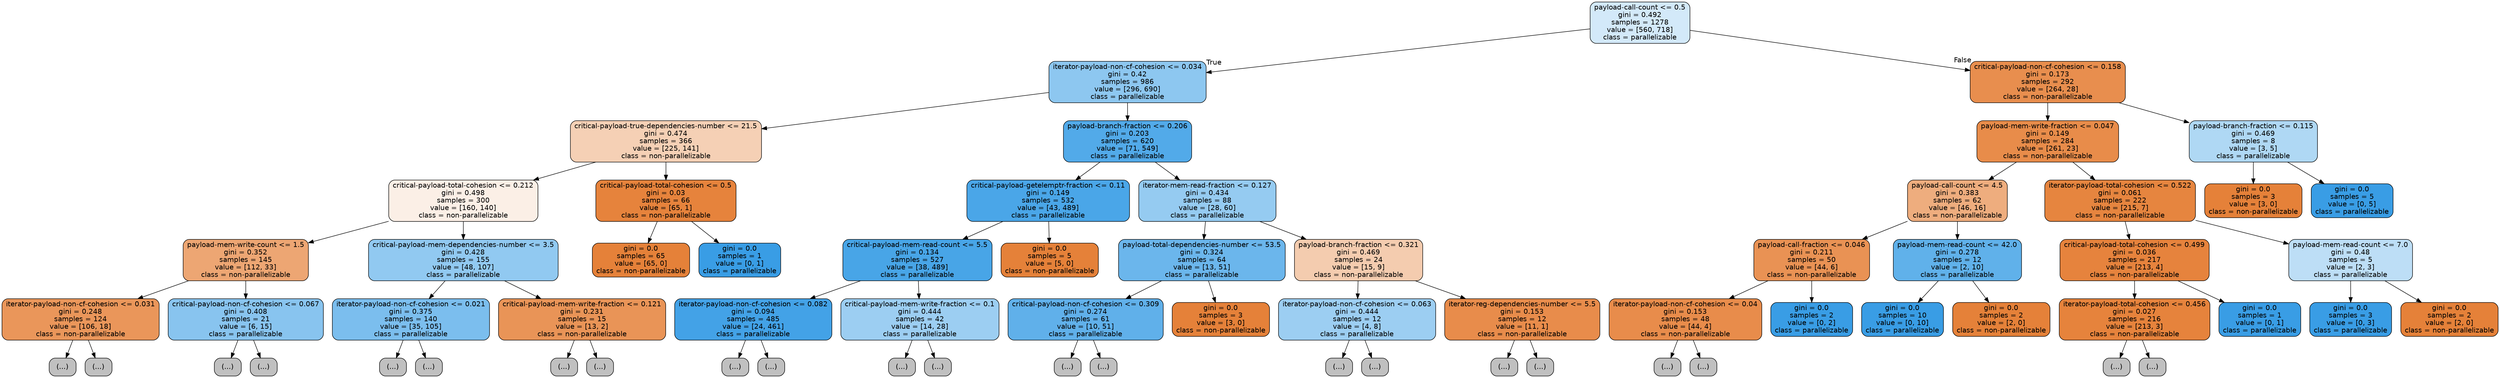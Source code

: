 digraph Tree {
node [shape=box, style="filled, rounded", color="black", fontname=helvetica] ;
edge [fontname=helvetica] ;
0 [label="payload-call-count <= 0.5\ngini = 0.492\nsamples = 1278\nvalue = [560, 718]\nclass = parallelizable", fillcolor="#399de538"] ;
1 [label="iterator-payload-non-cf-cohesion <= 0.034\ngini = 0.42\nsamples = 986\nvalue = [296, 690]\nclass = parallelizable", fillcolor="#399de592"] ;
0 -> 1 [labeldistance=2.5, labelangle=45, headlabel="True"] ;
2 [label="critical-payload-true-dependencies-number <= 21.5\ngini = 0.474\nsamples = 366\nvalue = [225, 141]\nclass = non-parallelizable", fillcolor="#e581395f"] ;
1 -> 2 ;
3 [label="critical-payload-total-cohesion <= 0.212\ngini = 0.498\nsamples = 300\nvalue = [160, 140]\nclass = non-parallelizable", fillcolor="#e5813920"] ;
2 -> 3 ;
4 [label="payload-mem-write-count <= 1.5\ngini = 0.352\nsamples = 145\nvalue = [112, 33]\nclass = non-parallelizable", fillcolor="#e58139b4"] ;
3 -> 4 ;
5 [label="iterator-payload-non-cf-cohesion <= 0.031\ngini = 0.248\nsamples = 124\nvalue = [106, 18]\nclass = non-parallelizable", fillcolor="#e58139d4"] ;
4 -> 5 ;
6 [label="(...)", fillcolor="#C0C0C0"] ;
5 -> 6 ;
21 [label="(...)", fillcolor="#C0C0C0"] ;
5 -> 21 ;
34 [label="critical-payload-non-cf-cohesion <= 0.067\ngini = 0.408\nsamples = 21\nvalue = [6, 15]\nclass = parallelizable", fillcolor="#399de599"] ;
4 -> 34 ;
35 [label="(...)", fillcolor="#C0C0C0"] ;
34 -> 35 ;
40 [label="(...)", fillcolor="#C0C0C0"] ;
34 -> 40 ;
41 [label="critical-payload-mem-dependencies-number <= 3.5\ngini = 0.428\nsamples = 155\nvalue = [48, 107]\nclass = parallelizable", fillcolor="#399de58d"] ;
3 -> 41 ;
42 [label="iterator-payload-non-cf-cohesion <= 0.021\ngini = 0.375\nsamples = 140\nvalue = [35, 105]\nclass = parallelizable", fillcolor="#399de5aa"] ;
41 -> 42 ;
43 [label="(...)", fillcolor="#C0C0C0"] ;
42 -> 43 ;
60 [label="(...)", fillcolor="#C0C0C0"] ;
42 -> 60 ;
81 [label="critical-payload-mem-write-fraction <= 0.121\ngini = 0.231\nsamples = 15\nvalue = [13, 2]\nclass = non-parallelizable", fillcolor="#e58139d8"] ;
41 -> 81 ;
82 [label="(...)", fillcolor="#C0C0C0"] ;
81 -> 82 ;
83 [label="(...)", fillcolor="#C0C0C0"] ;
81 -> 83 ;
84 [label="critical-payload-total-cohesion <= 0.5\ngini = 0.03\nsamples = 66\nvalue = [65, 1]\nclass = non-parallelizable", fillcolor="#e58139fb"] ;
2 -> 84 ;
85 [label="gini = 0.0\nsamples = 65\nvalue = [65, 0]\nclass = non-parallelizable", fillcolor="#e58139ff"] ;
84 -> 85 ;
86 [label="gini = 0.0\nsamples = 1\nvalue = [0, 1]\nclass = parallelizable", fillcolor="#399de5ff"] ;
84 -> 86 ;
87 [label="payload-branch-fraction <= 0.206\ngini = 0.203\nsamples = 620\nvalue = [71, 549]\nclass = parallelizable", fillcolor="#399de5de"] ;
1 -> 87 ;
88 [label="critical-payload-getelemptr-fraction <= 0.11\ngini = 0.149\nsamples = 532\nvalue = [43, 489]\nclass = parallelizable", fillcolor="#399de5e9"] ;
87 -> 88 ;
89 [label="critical-payload-mem-read-count <= 5.5\ngini = 0.134\nsamples = 527\nvalue = [38, 489]\nclass = parallelizable", fillcolor="#399de5eb"] ;
88 -> 89 ;
90 [label="iterator-payload-non-cf-cohesion <= 0.082\ngini = 0.094\nsamples = 485\nvalue = [24, 461]\nclass = parallelizable", fillcolor="#399de5f2"] ;
89 -> 90 ;
91 [label="(...)", fillcolor="#C0C0C0"] ;
90 -> 91 ;
134 [label="(...)", fillcolor="#C0C0C0"] ;
90 -> 134 ;
139 [label="critical-payload-mem-write-fraction <= 0.1\ngini = 0.444\nsamples = 42\nvalue = [14, 28]\nclass = parallelizable", fillcolor="#399de57f"] ;
89 -> 139 ;
140 [label="(...)", fillcolor="#C0C0C0"] ;
139 -> 140 ;
143 [label="(...)", fillcolor="#C0C0C0"] ;
139 -> 143 ;
150 [label="gini = 0.0\nsamples = 5\nvalue = [5, 0]\nclass = non-parallelizable", fillcolor="#e58139ff"] ;
88 -> 150 ;
151 [label="iterator-mem-read-fraction <= 0.127\ngini = 0.434\nsamples = 88\nvalue = [28, 60]\nclass = parallelizable", fillcolor="#399de588"] ;
87 -> 151 ;
152 [label="payload-total-dependencies-number <= 53.5\ngini = 0.324\nsamples = 64\nvalue = [13, 51]\nclass = parallelizable", fillcolor="#399de5be"] ;
151 -> 152 ;
153 [label="critical-payload-non-cf-cohesion <= 0.309\ngini = 0.274\nsamples = 61\nvalue = [10, 51]\nclass = parallelizable", fillcolor="#399de5cd"] ;
152 -> 153 ;
154 [label="(...)", fillcolor="#C0C0C0"] ;
153 -> 154 ;
165 [label="(...)", fillcolor="#C0C0C0"] ;
153 -> 165 ;
166 [label="gini = 0.0\nsamples = 3\nvalue = [3, 0]\nclass = non-parallelizable", fillcolor="#e58139ff"] ;
152 -> 166 ;
167 [label="payload-branch-fraction <= 0.321\ngini = 0.469\nsamples = 24\nvalue = [15, 9]\nclass = non-parallelizable", fillcolor="#e5813966"] ;
151 -> 167 ;
168 [label="iterator-payload-non-cf-cohesion <= 0.063\ngini = 0.444\nsamples = 12\nvalue = [4, 8]\nclass = parallelizable", fillcolor="#399de57f"] ;
167 -> 168 ;
169 [label="(...)", fillcolor="#C0C0C0"] ;
168 -> 169 ;
170 [label="(...)", fillcolor="#C0C0C0"] ;
168 -> 170 ;
175 [label="iterator-reg-dependencies-number <= 5.5\ngini = 0.153\nsamples = 12\nvalue = [11, 1]\nclass = non-parallelizable", fillcolor="#e58139e8"] ;
167 -> 175 ;
176 [label="(...)", fillcolor="#C0C0C0"] ;
175 -> 176 ;
177 [label="(...)", fillcolor="#C0C0C0"] ;
175 -> 177 ;
178 [label="critical-payload-non-cf-cohesion <= 0.158\ngini = 0.173\nsamples = 292\nvalue = [264, 28]\nclass = non-parallelizable", fillcolor="#e58139e4"] ;
0 -> 178 [labeldistance=2.5, labelangle=-45, headlabel="False"] ;
179 [label="payload-mem-write-fraction <= 0.047\ngini = 0.149\nsamples = 284\nvalue = [261, 23]\nclass = non-parallelizable", fillcolor="#e58139e9"] ;
178 -> 179 ;
180 [label="payload-call-count <= 4.5\ngini = 0.383\nsamples = 62\nvalue = [46, 16]\nclass = non-parallelizable", fillcolor="#e58139a6"] ;
179 -> 180 ;
181 [label="payload-call-fraction <= 0.046\ngini = 0.211\nsamples = 50\nvalue = [44, 6]\nclass = non-parallelizable", fillcolor="#e58139dc"] ;
180 -> 181 ;
182 [label="iterator-payload-non-cf-cohesion <= 0.04\ngini = 0.153\nsamples = 48\nvalue = [44, 4]\nclass = non-parallelizable", fillcolor="#e58139e8"] ;
181 -> 182 ;
183 [label="(...)", fillcolor="#C0C0C0"] ;
182 -> 183 ;
188 [label="(...)", fillcolor="#C0C0C0"] ;
182 -> 188 ;
191 [label="gini = 0.0\nsamples = 2\nvalue = [0, 2]\nclass = parallelizable", fillcolor="#399de5ff"] ;
181 -> 191 ;
192 [label="payload-mem-read-count <= 42.0\ngini = 0.278\nsamples = 12\nvalue = [2, 10]\nclass = parallelizable", fillcolor="#399de5cc"] ;
180 -> 192 ;
193 [label="gini = 0.0\nsamples = 10\nvalue = [0, 10]\nclass = parallelizable", fillcolor="#399de5ff"] ;
192 -> 193 ;
194 [label="gini = 0.0\nsamples = 2\nvalue = [2, 0]\nclass = non-parallelizable", fillcolor="#e58139ff"] ;
192 -> 194 ;
195 [label="iterator-payload-total-cohesion <= 0.522\ngini = 0.061\nsamples = 222\nvalue = [215, 7]\nclass = non-parallelizable", fillcolor="#e58139f7"] ;
179 -> 195 ;
196 [label="critical-payload-total-cohesion <= 0.499\ngini = 0.036\nsamples = 217\nvalue = [213, 4]\nclass = non-parallelizable", fillcolor="#e58139fa"] ;
195 -> 196 ;
197 [label="iterator-payload-total-cohesion <= 0.456\ngini = 0.027\nsamples = 216\nvalue = [213, 3]\nclass = non-parallelizable", fillcolor="#e58139fb"] ;
196 -> 197 ;
198 [label="(...)", fillcolor="#C0C0C0"] ;
197 -> 198 ;
203 [label="(...)", fillcolor="#C0C0C0"] ;
197 -> 203 ;
208 [label="gini = 0.0\nsamples = 1\nvalue = [0, 1]\nclass = parallelizable", fillcolor="#399de5ff"] ;
196 -> 208 ;
209 [label="payload-mem-read-count <= 7.0\ngini = 0.48\nsamples = 5\nvalue = [2, 3]\nclass = parallelizable", fillcolor="#399de555"] ;
195 -> 209 ;
210 [label="gini = 0.0\nsamples = 3\nvalue = [0, 3]\nclass = parallelizable", fillcolor="#399de5ff"] ;
209 -> 210 ;
211 [label="gini = 0.0\nsamples = 2\nvalue = [2, 0]\nclass = non-parallelizable", fillcolor="#e58139ff"] ;
209 -> 211 ;
212 [label="payload-branch-fraction <= 0.115\ngini = 0.469\nsamples = 8\nvalue = [3, 5]\nclass = parallelizable", fillcolor="#399de566"] ;
178 -> 212 ;
213 [label="gini = 0.0\nsamples = 3\nvalue = [3, 0]\nclass = non-parallelizable", fillcolor="#e58139ff"] ;
212 -> 213 ;
214 [label="gini = 0.0\nsamples = 5\nvalue = [0, 5]\nclass = parallelizable", fillcolor="#399de5ff"] ;
212 -> 214 ;
}